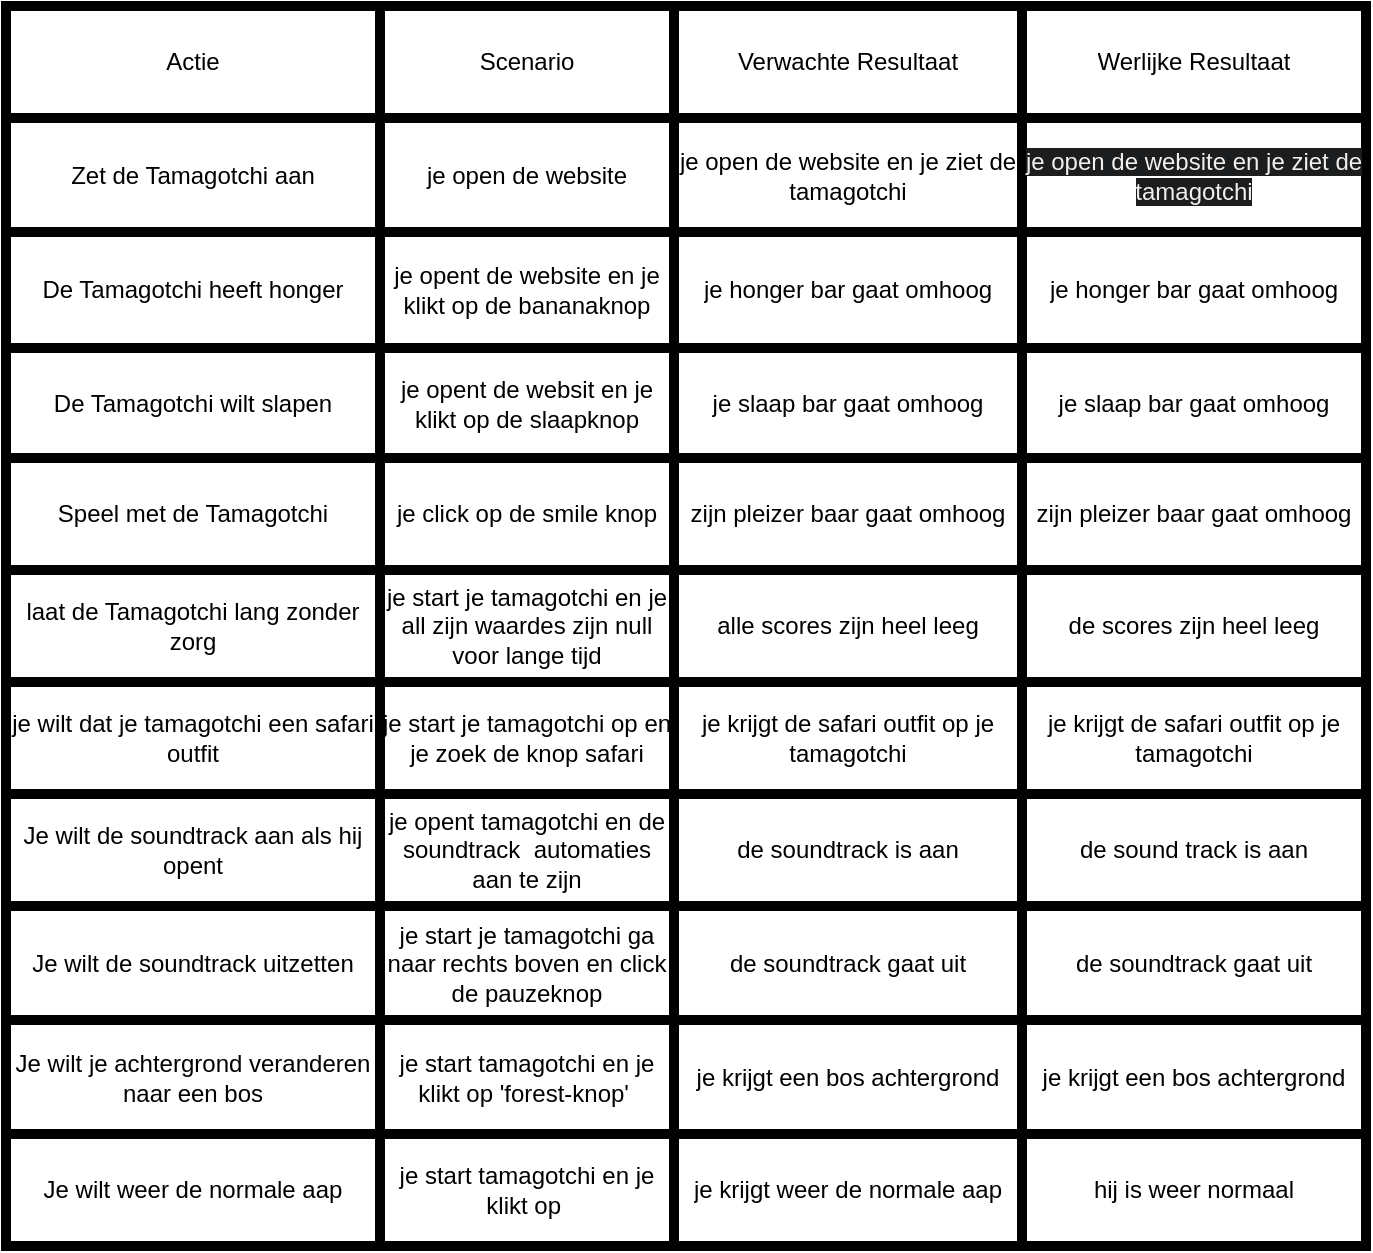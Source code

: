 <mxfile version="24.7.17">
  <diagram id="Pc6mxhUASxPlQeAQP9Y6" name="Pagina-1">
    <mxGraphModel dx="1050" dy="621" grid="1" gridSize="10" guides="1" tooltips="1" connect="1" arrows="1" fold="1" page="1" pageScale="1" pageWidth="827" pageHeight="1169" math="0" shadow="0">
      <root>
        <mxCell id="0" />
        <mxCell id="1" parent="0" />
        <mxCell id="7TSVFvl-DnoCVj5kWg1Y-1" value="" style="shape=table;startSize=0;container=1;collapsible=0;childLayout=tableLayout;strokeWidth=5;" vertex="1" parent="1">
          <mxGeometry x="100" y="110" width="680" height="620" as="geometry" />
        </mxCell>
        <mxCell id="7TSVFvl-DnoCVj5kWg1Y-52" value="" style="shape=tableRow;horizontal=0;startSize=0;swimlaneHead=0;swimlaneBody=0;strokeColor=inherit;top=0;left=0;bottom=0;right=0;collapsible=0;dropTarget=0;fillColor=none;points=[[0,0.5],[1,0.5]];portConstraint=eastwest;strokeWidth=5;" vertex="1" parent="7TSVFvl-DnoCVj5kWg1Y-1">
          <mxGeometry width="680" height="56" as="geometry" />
        </mxCell>
        <mxCell id="7TSVFvl-DnoCVj5kWg1Y-53" value="Actie" style="shape=partialRectangle;html=1;whiteSpace=wrap;connectable=0;strokeColor=inherit;overflow=hidden;fillColor=none;top=0;left=0;bottom=0;right=0;pointerEvents=1;strokeWidth=5;" vertex="1" parent="7TSVFvl-DnoCVj5kWg1Y-52">
          <mxGeometry width="187" height="56" as="geometry">
            <mxRectangle width="187" height="56" as="alternateBounds" />
          </mxGeometry>
        </mxCell>
        <mxCell id="7TSVFvl-DnoCVj5kWg1Y-54" value="Scenario" style="shape=partialRectangle;html=1;whiteSpace=wrap;connectable=0;strokeColor=inherit;overflow=hidden;fillColor=none;top=0;left=0;bottom=0;right=0;pointerEvents=1;strokeWidth=5;" vertex="1" parent="7TSVFvl-DnoCVj5kWg1Y-52">
          <mxGeometry x="187" width="147" height="56" as="geometry">
            <mxRectangle width="147" height="56" as="alternateBounds" />
          </mxGeometry>
        </mxCell>
        <mxCell id="7TSVFvl-DnoCVj5kWg1Y-55" value="Verwachte Resultaat" style="shape=partialRectangle;html=1;whiteSpace=wrap;connectable=0;strokeColor=inherit;overflow=hidden;fillColor=none;top=0;left=0;bottom=0;right=0;pointerEvents=1;strokeWidth=5;" vertex="1" parent="7TSVFvl-DnoCVj5kWg1Y-52">
          <mxGeometry x="334" width="174" height="56" as="geometry">
            <mxRectangle width="174" height="56" as="alternateBounds" />
          </mxGeometry>
        </mxCell>
        <mxCell id="7TSVFvl-DnoCVj5kWg1Y-56" value="Werlijke Resultaat" style="shape=partialRectangle;html=1;whiteSpace=wrap;connectable=0;strokeColor=inherit;overflow=hidden;fillColor=none;top=0;left=0;bottom=0;right=0;pointerEvents=1;strokeWidth=5;" vertex="1" parent="7TSVFvl-DnoCVj5kWg1Y-52">
          <mxGeometry x="508" width="172" height="56" as="geometry">
            <mxRectangle width="172" height="56" as="alternateBounds" />
          </mxGeometry>
        </mxCell>
        <mxCell id="7TSVFvl-DnoCVj5kWg1Y-2" value="" style="shape=tableRow;horizontal=0;startSize=0;swimlaneHead=0;swimlaneBody=0;strokeColor=inherit;top=0;left=0;bottom=0;right=0;collapsible=0;dropTarget=0;fillColor=none;points=[[0,0.5],[1,0.5]];portConstraint=eastwest;strokeWidth=5;" vertex="1" parent="7TSVFvl-DnoCVj5kWg1Y-1">
          <mxGeometry y="56" width="680" height="57" as="geometry" />
        </mxCell>
        <mxCell id="7TSVFvl-DnoCVj5kWg1Y-3" value="Zet de Tamagotchi aan" style="shape=partialRectangle;html=1;whiteSpace=wrap;connectable=0;strokeColor=inherit;overflow=hidden;fillColor=none;top=0;left=0;bottom=0;right=0;pointerEvents=1;strokeWidth=5;" vertex="1" parent="7TSVFvl-DnoCVj5kWg1Y-2">
          <mxGeometry width="187" height="57" as="geometry">
            <mxRectangle width="187" height="57" as="alternateBounds" />
          </mxGeometry>
        </mxCell>
        <mxCell id="7TSVFvl-DnoCVj5kWg1Y-4" value="je open de website" style="shape=partialRectangle;html=1;whiteSpace=wrap;connectable=0;strokeColor=inherit;overflow=hidden;fillColor=none;top=0;left=0;bottom=0;right=0;pointerEvents=1;strokeWidth=5;" vertex="1" parent="7TSVFvl-DnoCVj5kWg1Y-2">
          <mxGeometry x="187" width="147" height="57" as="geometry">
            <mxRectangle width="147" height="57" as="alternateBounds" />
          </mxGeometry>
        </mxCell>
        <mxCell id="7TSVFvl-DnoCVj5kWg1Y-5" value="je open de website en je ziet de tamagotchi" style="shape=partialRectangle;html=1;whiteSpace=wrap;connectable=0;strokeColor=inherit;overflow=hidden;fillColor=none;top=0;left=0;bottom=0;right=0;pointerEvents=1;strokeWidth=5;" vertex="1" parent="7TSVFvl-DnoCVj5kWg1Y-2">
          <mxGeometry x="334" width="174" height="57" as="geometry">
            <mxRectangle width="174" height="57" as="alternateBounds" />
          </mxGeometry>
        </mxCell>
        <mxCell id="7TSVFvl-DnoCVj5kWg1Y-6" value="&lt;span style=&quot;color: rgb(240, 240, 240); font-family: Helvetica; font-size: 12px; font-style: normal; font-variant-ligatures: normal; font-variant-caps: normal; font-weight: 400; letter-spacing: normal; orphans: 2; text-align: center; text-indent: 0px; text-transform: none; widows: 2; word-spacing: 0px; -webkit-text-stroke-width: 0px; white-space: normal; background-color: rgb(27, 29, 30); text-decoration-thickness: initial; text-decoration-style: initial; text-decoration-color: initial; display: inline !important; float: none;&quot;&gt;je open de website en je ziet de tamagotchi&lt;/span&gt;" style="shape=partialRectangle;html=1;whiteSpace=wrap;connectable=0;strokeColor=inherit;overflow=hidden;fillColor=none;top=0;left=0;bottom=0;right=0;pointerEvents=1;strokeWidth=5;" vertex="1" parent="7TSVFvl-DnoCVj5kWg1Y-2">
          <mxGeometry x="508" width="172" height="57" as="geometry">
            <mxRectangle width="172" height="57" as="alternateBounds" />
          </mxGeometry>
        </mxCell>
        <mxCell id="7TSVFvl-DnoCVj5kWg1Y-7" value="" style="shape=tableRow;horizontal=0;startSize=0;swimlaneHead=0;swimlaneBody=0;strokeColor=inherit;top=0;left=0;bottom=0;right=0;collapsible=0;dropTarget=0;fillColor=none;points=[[0,0.5],[1,0.5]];portConstraint=eastwest;strokeWidth=5;" vertex="1" parent="7TSVFvl-DnoCVj5kWg1Y-1">
          <mxGeometry y="113" width="680" height="58" as="geometry" />
        </mxCell>
        <mxCell id="7TSVFvl-DnoCVj5kWg1Y-8" value="De Tamagotchi heeft honger" style="shape=partialRectangle;html=1;whiteSpace=wrap;connectable=0;strokeColor=inherit;overflow=hidden;fillColor=none;top=0;left=0;bottom=0;right=0;pointerEvents=1;strokeWidth=5;" vertex="1" parent="7TSVFvl-DnoCVj5kWg1Y-7">
          <mxGeometry width="187" height="58" as="geometry">
            <mxRectangle width="187" height="58" as="alternateBounds" />
          </mxGeometry>
        </mxCell>
        <mxCell id="7TSVFvl-DnoCVj5kWg1Y-9" value="je opent de website en je klikt op de bananaknop" style="shape=partialRectangle;html=1;whiteSpace=wrap;connectable=0;strokeColor=inherit;overflow=hidden;fillColor=none;top=0;left=0;bottom=0;right=0;pointerEvents=1;strokeWidth=5;" vertex="1" parent="7TSVFvl-DnoCVj5kWg1Y-7">
          <mxGeometry x="187" width="147" height="58" as="geometry">
            <mxRectangle width="147" height="58" as="alternateBounds" />
          </mxGeometry>
        </mxCell>
        <mxCell id="7TSVFvl-DnoCVj5kWg1Y-10" value="je honger bar gaat omhoog" style="shape=partialRectangle;html=1;whiteSpace=wrap;connectable=0;strokeColor=inherit;overflow=hidden;fillColor=none;top=0;left=0;bottom=0;right=0;pointerEvents=1;strokeWidth=5;" vertex="1" parent="7TSVFvl-DnoCVj5kWg1Y-7">
          <mxGeometry x="334" width="174" height="58" as="geometry">
            <mxRectangle width="174" height="58" as="alternateBounds" />
          </mxGeometry>
        </mxCell>
        <mxCell id="7TSVFvl-DnoCVj5kWg1Y-11" value="je honger bar gaat omhoog" style="shape=partialRectangle;html=1;whiteSpace=wrap;connectable=0;strokeColor=inherit;overflow=hidden;fillColor=none;top=0;left=0;bottom=0;right=0;pointerEvents=1;strokeWidth=5;" vertex="1" parent="7TSVFvl-DnoCVj5kWg1Y-7">
          <mxGeometry x="508" width="172" height="58" as="geometry">
            <mxRectangle width="172" height="58" as="alternateBounds" />
          </mxGeometry>
        </mxCell>
        <mxCell id="7TSVFvl-DnoCVj5kWg1Y-12" value="" style="shape=tableRow;horizontal=0;startSize=0;swimlaneHead=0;swimlaneBody=0;strokeColor=inherit;top=0;left=0;bottom=0;right=0;collapsible=0;dropTarget=0;fillColor=none;points=[[0,0.5],[1,0.5]];portConstraint=eastwest;strokeWidth=5;" vertex="1" parent="7TSVFvl-DnoCVj5kWg1Y-1">
          <mxGeometry y="171" width="680" height="55" as="geometry" />
        </mxCell>
        <mxCell id="7TSVFvl-DnoCVj5kWg1Y-13" value="De Tamagotchi wilt slapen" style="shape=partialRectangle;html=1;whiteSpace=wrap;connectable=0;strokeColor=inherit;overflow=hidden;fillColor=none;top=0;left=0;bottom=0;right=0;pointerEvents=1;strokeWidth=5;" vertex="1" parent="7TSVFvl-DnoCVj5kWg1Y-12">
          <mxGeometry width="187" height="55" as="geometry">
            <mxRectangle width="187" height="55" as="alternateBounds" />
          </mxGeometry>
        </mxCell>
        <mxCell id="7TSVFvl-DnoCVj5kWg1Y-14" value="je opent de websit en je klikt op de slaapknop" style="shape=partialRectangle;html=1;whiteSpace=wrap;connectable=0;strokeColor=inherit;overflow=hidden;fillColor=none;top=0;left=0;bottom=0;right=0;pointerEvents=1;strokeWidth=5;" vertex="1" parent="7TSVFvl-DnoCVj5kWg1Y-12">
          <mxGeometry x="187" width="147" height="55" as="geometry">
            <mxRectangle width="147" height="55" as="alternateBounds" />
          </mxGeometry>
        </mxCell>
        <mxCell id="7TSVFvl-DnoCVj5kWg1Y-15" value="je slaap bar gaat omhoog" style="shape=partialRectangle;html=1;whiteSpace=wrap;connectable=0;strokeColor=inherit;overflow=hidden;fillColor=none;top=0;left=0;bottom=0;right=0;pointerEvents=1;strokeWidth=5;" vertex="1" parent="7TSVFvl-DnoCVj5kWg1Y-12">
          <mxGeometry x="334" width="174" height="55" as="geometry">
            <mxRectangle width="174" height="55" as="alternateBounds" />
          </mxGeometry>
        </mxCell>
        <mxCell id="7TSVFvl-DnoCVj5kWg1Y-16" value="je slaap bar gaat omhoog" style="shape=partialRectangle;html=1;whiteSpace=wrap;connectable=0;strokeColor=inherit;overflow=hidden;fillColor=none;top=0;left=0;bottom=0;right=0;pointerEvents=1;strokeWidth=5;" vertex="1" parent="7TSVFvl-DnoCVj5kWg1Y-12">
          <mxGeometry x="508" width="172" height="55" as="geometry">
            <mxRectangle width="172" height="55" as="alternateBounds" />
          </mxGeometry>
        </mxCell>
        <mxCell id="7TSVFvl-DnoCVj5kWg1Y-17" value="" style="shape=tableRow;horizontal=0;startSize=0;swimlaneHead=0;swimlaneBody=0;strokeColor=inherit;top=0;left=0;bottom=0;right=0;collapsible=0;dropTarget=0;fillColor=none;points=[[0,0.5],[1,0.5]];portConstraint=eastwest;strokeWidth=5;" vertex="1" parent="7TSVFvl-DnoCVj5kWg1Y-1">
          <mxGeometry y="226" width="680" height="56" as="geometry" />
        </mxCell>
        <mxCell id="7TSVFvl-DnoCVj5kWg1Y-18" value="Speel met de Tamagotchi" style="shape=partialRectangle;html=1;whiteSpace=wrap;connectable=0;strokeColor=inherit;overflow=hidden;fillColor=none;top=0;left=0;bottom=0;right=0;pointerEvents=1;strokeWidth=5;" vertex="1" parent="7TSVFvl-DnoCVj5kWg1Y-17">
          <mxGeometry width="187" height="56" as="geometry">
            <mxRectangle width="187" height="56" as="alternateBounds" />
          </mxGeometry>
        </mxCell>
        <mxCell id="7TSVFvl-DnoCVj5kWg1Y-19" value="je click op de smile knop" style="shape=partialRectangle;html=1;whiteSpace=wrap;connectable=0;strokeColor=inherit;overflow=hidden;fillColor=none;top=0;left=0;bottom=0;right=0;pointerEvents=1;strokeWidth=5;" vertex="1" parent="7TSVFvl-DnoCVj5kWg1Y-17">
          <mxGeometry x="187" width="147" height="56" as="geometry">
            <mxRectangle width="147" height="56" as="alternateBounds" />
          </mxGeometry>
        </mxCell>
        <mxCell id="7TSVFvl-DnoCVj5kWg1Y-20" value="zijn pleizer baar gaat omhoog" style="shape=partialRectangle;html=1;whiteSpace=wrap;connectable=0;strokeColor=inherit;overflow=hidden;fillColor=none;top=0;left=0;bottom=0;right=0;pointerEvents=1;strokeWidth=5;" vertex="1" parent="7TSVFvl-DnoCVj5kWg1Y-17">
          <mxGeometry x="334" width="174" height="56" as="geometry">
            <mxRectangle width="174" height="56" as="alternateBounds" />
          </mxGeometry>
        </mxCell>
        <mxCell id="7TSVFvl-DnoCVj5kWg1Y-21" value="zijn pleizer baar gaat omhoog" style="shape=partialRectangle;html=1;whiteSpace=wrap;connectable=0;strokeColor=inherit;overflow=hidden;fillColor=none;top=0;left=0;bottom=0;right=0;pointerEvents=1;strokeWidth=5;" vertex="1" parent="7TSVFvl-DnoCVj5kWg1Y-17">
          <mxGeometry x="508" width="172" height="56" as="geometry">
            <mxRectangle width="172" height="56" as="alternateBounds" />
          </mxGeometry>
        </mxCell>
        <mxCell id="7TSVFvl-DnoCVj5kWg1Y-22" value="" style="shape=tableRow;horizontal=0;startSize=0;swimlaneHead=0;swimlaneBody=0;strokeColor=inherit;top=0;left=0;bottom=0;right=0;collapsible=0;dropTarget=0;fillColor=none;points=[[0,0.5],[1,0.5]];portConstraint=eastwest;strokeWidth=5;" vertex="1" parent="7TSVFvl-DnoCVj5kWg1Y-1">
          <mxGeometry y="282" width="680" height="56" as="geometry" />
        </mxCell>
        <mxCell id="7TSVFvl-DnoCVj5kWg1Y-23" value="laat de Tamagotchi lang zonder zorg" style="shape=partialRectangle;html=1;whiteSpace=wrap;connectable=0;strokeColor=inherit;overflow=hidden;fillColor=none;top=0;left=0;bottom=0;right=0;pointerEvents=1;strokeWidth=5;" vertex="1" parent="7TSVFvl-DnoCVj5kWg1Y-22">
          <mxGeometry width="187" height="56" as="geometry">
            <mxRectangle width="187" height="56" as="alternateBounds" />
          </mxGeometry>
        </mxCell>
        <mxCell id="7TSVFvl-DnoCVj5kWg1Y-24" value="je start je tamagotchi en je all zijn waardes zijn null voor lange tijd" style="shape=partialRectangle;html=1;whiteSpace=wrap;connectable=0;strokeColor=inherit;overflow=hidden;fillColor=none;top=0;left=0;bottom=0;right=0;pointerEvents=1;strokeWidth=5;" vertex="1" parent="7TSVFvl-DnoCVj5kWg1Y-22">
          <mxGeometry x="187" width="147" height="56" as="geometry">
            <mxRectangle width="147" height="56" as="alternateBounds" />
          </mxGeometry>
        </mxCell>
        <mxCell id="7TSVFvl-DnoCVj5kWg1Y-25" value="alle scores zijn heel leeg" style="shape=partialRectangle;html=1;whiteSpace=wrap;connectable=0;strokeColor=inherit;overflow=hidden;fillColor=none;top=0;left=0;bottom=0;right=0;pointerEvents=1;strokeWidth=5;" vertex="1" parent="7TSVFvl-DnoCVj5kWg1Y-22">
          <mxGeometry x="334" width="174" height="56" as="geometry">
            <mxRectangle width="174" height="56" as="alternateBounds" />
          </mxGeometry>
        </mxCell>
        <mxCell id="7TSVFvl-DnoCVj5kWg1Y-26" value="de scores zijn heel leeg" style="shape=partialRectangle;html=1;whiteSpace=wrap;connectable=0;strokeColor=inherit;overflow=hidden;fillColor=none;top=0;left=0;bottom=0;right=0;pointerEvents=1;strokeWidth=5;" vertex="1" parent="7TSVFvl-DnoCVj5kWg1Y-22">
          <mxGeometry x="508" width="172" height="56" as="geometry">
            <mxRectangle width="172" height="56" as="alternateBounds" />
          </mxGeometry>
        </mxCell>
        <mxCell id="7TSVFvl-DnoCVj5kWg1Y-27" value="" style="shape=tableRow;horizontal=0;startSize=0;swimlaneHead=0;swimlaneBody=0;strokeColor=inherit;top=0;left=0;bottom=0;right=0;collapsible=0;dropTarget=0;fillColor=none;points=[[0,0.5],[1,0.5]];portConstraint=eastwest;strokeWidth=5;" vertex="1" parent="7TSVFvl-DnoCVj5kWg1Y-1">
          <mxGeometry y="338" width="680" height="56" as="geometry" />
        </mxCell>
        <mxCell id="7TSVFvl-DnoCVj5kWg1Y-28" value="je wilt dat je tamagotchi een safari outfit" style="shape=partialRectangle;html=1;whiteSpace=wrap;connectable=0;strokeColor=inherit;overflow=hidden;fillColor=none;top=0;left=0;bottom=0;right=0;pointerEvents=1;strokeWidth=5;" vertex="1" parent="7TSVFvl-DnoCVj5kWg1Y-27">
          <mxGeometry width="187" height="56" as="geometry">
            <mxRectangle width="187" height="56" as="alternateBounds" />
          </mxGeometry>
        </mxCell>
        <mxCell id="7TSVFvl-DnoCVj5kWg1Y-29" value="je start je tamagotchi op en je zoek de knop safari" style="shape=partialRectangle;html=1;whiteSpace=wrap;connectable=0;strokeColor=inherit;overflow=hidden;fillColor=none;top=0;left=0;bottom=0;right=0;pointerEvents=1;strokeWidth=5;" vertex="1" parent="7TSVFvl-DnoCVj5kWg1Y-27">
          <mxGeometry x="187" width="147" height="56" as="geometry">
            <mxRectangle width="147" height="56" as="alternateBounds" />
          </mxGeometry>
        </mxCell>
        <mxCell id="7TSVFvl-DnoCVj5kWg1Y-30" value="je krijgt de safari outfit op je tamagotchi" style="shape=partialRectangle;html=1;whiteSpace=wrap;connectable=0;strokeColor=inherit;overflow=hidden;fillColor=none;top=0;left=0;bottom=0;right=0;pointerEvents=1;strokeWidth=5;" vertex="1" parent="7TSVFvl-DnoCVj5kWg1Y-27">
          <mxGeometry x="334" width="174" height="56" as="geometry">
            <mxRectangle width="174" height="56" as="alternateBounds" />
          </mxGeometry>
        </mxCell>
        <mxCell id="7TSVFvl-DnoCVj5kWg1Y-31" value="je krijgt de safari outfit op je tamagotchi" style="shape=partialRectangle;html=1;whiteSpace=wrap;connectable=0;strokeColor=inherit;overflow=hidden;fillColor=none;top=0;left=0;bottom=0;right=0;pointerEvents=1;strokeWidth=5;" vertex="1" parent="7TSVFvl-DnoCVj5kWg1Y-27">
          <mxGeometry x="508" width="172" height="56" as="geometry">
            <mxRectangle width="172" height="56" as="alternateBounds" />
          </mxGeometry>
        </mxCell>
        <mxCell id="7TSVFvl-DnoCVj5kWg1Y-32" value="" style="shape=tableRow;horizontal=0;startSize=0;swimlaneHead=0;swimlaneBody=0;strokeColor=inherit;top=0;left=0;bottom=0;right=0;collapsible=0;dropTarget=0;fillColor=none;points=[[0,0.5],[1,0.5]];portConstraint=eastwest;strokeWidth=5;" vertex="1" parent="7TSVFvl-DnoCVj5kWg1Y-1">
          <mxGeometry y="394" width="680" height="56" as="geometry" />
        </mxCell>
        <mxCell id="7TSVFvl-DnoCVj5kWg1Y-33" value="Je wilt de soundtrack aan als hij opent" style="shape=partialRectangle;html=1;whiteSpace=wrap;connectable=0;strokeColor=inherit;overflow=hidden;fillColor=none;top=0;left=0;bottom=0;right=0;pointerEvents=1;strokeWidth=5;" vertex="1" parent="7TSVFvl-DnoCVj5kWg1Y-32">
          <mxGeometry width="187" height="56" as="geometry">
            <mxRectangle width="187" height="56" as="alternateBounds" />
          </mxGeometry>
        </mxCell>
        <mxCell id="7TSVFvl-DnoCVj5kWg1Y-34" value="je opent tamagotchi en de soundtrack&amp;nbsp; automaties aan te zijn" style="shape=partialRectangle;html=1;whiteSpace=wrap;connectable=0;strokeColor=inherit;overflow=hidden;fillColor=none;top=0;left=0;bottom=0;right=0;pointerEvents=1;strokeWidth=5;" vertex="1" parent="7TSVFvl-DnoCVj5kWg1Y-32">
          <mxGeometry x="187" width="147" height="56" as="geometry">
            <mxRectangle width="147" height="56" as="alternateBounds" />
          </mxGeometry>
        </mxCell>
        <mxCell id="7TSVFvl-DnoCVj5kWg1Y-35" value="de soundtrack is aan" style="shape=partialRectangle;html=1;whiteSpace=wrap;connectable=0;strokeColor=inherit;overflow=hidden;fillColor=none;top=0;left=0;bottom=0;right=0;pointerEvents=1;strokeWidth=5;" vertex="1" parent="7TSVFvl-DnoCVj5kWg1Y-32">
          <mxGeometry x="334" width="174" height="56" as="geometry">
            <mxRectangle width="174" height="56" as="alternateBounds" />
          </mxGeometry>
        </mxCell>
        <mxCell id="7TSVFvl-DnoCVj5kWg1Y-36" value="de sound track is aan" style="shape=partialRectangle;html=1;whiteSpace=wrap;connectable=0;strokeColor=inherit;overflow=hidden;fillColor=none;top=0;left=0;bottom=0;right=0;pointerEvents=1;strokeWidth=5;" vertex="1" parent="7TSVFvl-DnoCVj5kWg1Y-32">
          <mxGeometry x="508" width="172" height="56" as="geometry">
            <mxRectangle width="172" height="56" as="alternateBounds" />
          </mxGeometry>
        </mxCell>
        <mxCell id="7TSVFvl-DnoCVj5kWg1Y-37" value="" style="shape=tableRow;horizontal=0;startSize=0;swimlaneHead=0;swimlaneBody=0;strokeColor=inherit;top=0;left=0;bottom=0;right=0;collapsible=0;dropTarget=0;fillColor=none;points=[[0,0.5],[1,0.5]];portConstraint=eastwest;strokeWidth=5;" vertex="1" parent="7TSVFvl-DnoCVj5kWg1Y-1">
          <mxGeometry y="450" width="680" height="57" as="geometry" />
        </mxCell>
        <mxCell id="7TSVFvl-DnoCVj5kWg1Y-38" value="Je wilt de soundtrack uitzetten" style="shape=partialRectangle;html=1;whiteSpace=wrap;connectable=0;strokeColor=inherit;overflow=hidden;fillColor=none;top=0;left=0;bottom=0;right=0;pointerEvents=1;strokeWidth=5;" vertex="1" parent="7TSVFvl-DnoCVj5kWg1Y-37">
          <mxGeometry width="187" height="57" as="geometry">
            <mxRectangle width="187" height="57" as="alternateBounds" />
          </mxGeometry>
        </mxCell>
        <mxCell id="7TSVFvl-DnoCVj5kWg1Y-39" value="je start je tamagotchi ga naar rechts boven en click de pauzeknop" style="shape=partialRectangle;html=1;whiteSpace=wrap;connectable=0;strokeColor=inherit;overflow=hidden;fillColor=none;top=0;left=0;bottom=0;right=0;pointerEvents=1;strokeWidth=5;" vertex="1" parent="7TSVFvl-DnoCVj5kWg1Y-37">
          <mxGeometry x="187" width="147" height="57" as="geometry">
            <mxRectangle width="147" height="57" as="alternateBounds" />
          </mxGeometry>
        </mxCell>
        <mxCell id="7TSVFvl-DnoCVj5kWg1Y-40" value="de soundtrack gaat uit" style="shape=partialRectangle;html=1;whiteSpace=wrap;connectable=0;strokeColor=inherit;overflow=hidden;fillColor=none;top=0;left=0;bottom=0;right=0;pointerEvents=1;strokeWidth=5;" vertex="1" parent="7TSVFvl-DnoCVj5kWg1Y-37">
          <mxGeometry x="334" width="174" height="57" as="geometry">
            <mxRectangle width="174" height="57" as="alternateBounds" />
          </mxGeometry>
        </mxCell>
        <mxCell id="7TSVFvl-DnoCVj5kWg1Y-41" value="de soundtrack gaat uit" style="shape=partialRectangle;html=1;whiteSpace=wrap;connectable=0;strokeColor=inherit;overflow=hidden;fillColor=none;top=0;left=0;bottom=0;right=0;pointerEvents=1;strokeWidth=5;" vertex="1" parent="7TSVFvl-DnoCVj5kWg1Y-37">
          <mxGeometry x="508" width="172" height="57" as="geometry">
            <mxRectangle width="172" height="57" as="alternateBounds" />
          </mxGeometry>
        </mxCell>
        <mxCell id="7TSVFvl-DnoCVj5kWg1Y-42" value="" style="shape=tableRow;horizontal=0;startSize=0;swimlaneHead=0;swimlaneBody=0;strokeColor=inherit;top=0;left=0;bottom=0;right=0;collapsible=0;dropTarget=0;fillColor=none;points=[[0,0.5],[1,0.5]];portConstraint=eastwest;strokeWidth=5;" vertex="1" parent="7TSVFvl-DnoCVj5kWg1Y-1">
          <mxGeometry y="507" width="680" height="57" as="geometry" />
        </mxCell>
        <mxCell id="7TSVFvl-DnoCVj5kWg1Y-43" value="Je wilt je achtergrond veranderen naar een bos" style="shape=partialRectangle;html=1;whiteSpace=wrap;connectable=0;strokeColor=inherit;overflow=hidden;fillColor=none;top=0;left=0;bottom=0;right=0;pointerEvents=1;strokeWidth=5;" vertex="1" parent="7TSVFvl-DnoCVj5kWg1Y-42">
          <mxGeometry width="187" height="57" as="geometry">
            <mxRectangle width="187" height="57" as="alternateBounds" />
          </mxGeometry>
        </mxCell>
        <mxCell id="7TSVFvl-DnoCVj5kWg1Y-44" value="je start tamagotchi en je klikt op &#39;forest-knop&#39;&amp;nbsp;" style="shape=partialRectangle;html=1;whiteSpace=wrap;connectable=0;strokeColor=inherit;overflow=hidden;fillColor=none;top=0;left=0;bottom=0;right=0;pointerEvents=1;strokeWidth=5;" vertex="1" parent="7TSVFvl-DnoCVj5kWg1Y-42">
          <mxGeometry x="187" width="147" height="57" as="geometry">
            <mxRectangle width="147" height="57" as="alternateBounds" />
          </mxGeometry>
        </mxCell>
        <mxCell id="7TSVFvl-DnoCVj5kWg1Y-45" value="je krijgt een bos achtergrond" style="shape=partialRectangle;html=1;whiteSpace=wrap;connectable=0;strokeColor=inherit;overflow=hidden;fillColor=none;top=0;left=0;bottom=0;right=0;pointerEvents=1;strokeWidth=5;" vertex="1" parent="7TSVFvl-DnoCVj5kWg1Y-42">
          <mxGeometry x="334" width="174" height="57" as="geometry">
            <mxRectangle width="174" height="57" as="alternateBounds" />
          </mxGeometry>
        </mxCell>
        <mxCell id="7TSVFvl-DnoCVj5kWg1Y-46" value="je krijgt een bos achtergrond" style="shape=partialRectangle;html=1;whiteSpace=wrap;connectable=0;strokeColor=inherit;overflow=hidden;fillColor=none;top=0;left=0;bottom=0;right=0;pointerEvents=1;strokeWidth=5;" vertex="1" parent="7TSVFvl-DnoCVj5kWg1Y-42">
          <mxGeometry x="508" width="172" height="57" as="geometry">
            <mxRectangle width="172" height="57" as="alternateBounds" />
          </mxGeometry>
        </mxCell>
        <mxCell id="7TSVFvl-DnoCVj5kWg1Y-47" value="" style="shape=tableRow;horizontal=0;startSize=0;swimlaneHead=0;swimlaneBody=0;strokeColor=inherit;top=0;left=0;bottom=0;right=0;collapsible=0;dropTarget=0;fillColor=none;points=[[0,0.5],[1,0.5]];portConstraint=eastwest;strokeWidth=5;" vertex="1" parent="7TSVFvl-DnoCVj5kWg1Y-1">
          <mxGeometry y="564" width="680" height="56" as="geometry" />
        </mxCell>
        <mxCell id="7TSVFvl-DnoCVj5kWg1Y-48" value="Je wilt weer de normale aap" style="shape=partialRectangle;html=1;whiteSpace=wrap;connectable=0;strokeColor=inherit;overflow=hidden;fillColor=none;top=0;left=0;bottom=0;right=0;pointerEvents=1;strokeWidth=5;" vertex="1" parent="7TSVFvl-DnoCVj5kWg1Y-47">
          <mxGeometry width="187" height="56" as="geometry">
            <mxRectangle width="187" height="56" as="alternateBounds" />
          </mxGeometry>
        </mxCell>
        <mxCell id="7TSVFvl-DnoCVj5kWg1Y-49" value="je start tamagotchi en je klikt op&amp;nbsp;" style="shape=partialRectangle;html=1;whiteSpace=wrap;connectable=0;strokeColor=inherit;overflow=hidden;fillColor=none;top=0;left=0;bottom=0;right=0;pointerEvents=1;strokeWidth=5;" vertex="1" parent="7TSVFvl-DnoCVj5kWg1Y-47">
          <mxGeometry x="187" width="147" height="56" as="geometry">
            <mxRectangle width="147" height="56" as="alternateBounds" />
          </mxGeometry>
        </mxCell>
        <mxCell id="7TSVFvl-DnoCVj5kWg1Y-50" value="je krijgt weer de normale aap" style="shape=partialRectangle;html=1;whiteSpace=wrap;connectable=0;strokeColor=inherit;overflow=hidden;fillColor=none;top=0;left=0;bottom=0;right=0;pointerEvents=1;strokeWidth=5;" vertex="1" parent="7TSVFvl-DnoCVj5kWg1Y-47">
          <mxGeometry x="334" width="174" height="56" as="geometry">
            <mxRectangle width="174" height="56" as="alternateBounds" />
          </mxGeometry>
        </mxCell>
        <mxCell id="7TSVFvl-DnoCVj5kWg1Y-51" value="hij is weer normaal" style="shape=partialRectangle;html=1;whiteSpace=wrap;connectable=0;strokeColor=inherit;overflow=hidden;fillColor=none;top=0;left=0;bottom=0;right=0;pointerEvents=1;strokeWidth=5;" vertex="1" parent="7TSVFvl-DnoCVj5kWg1Y-47">
          <mxGeometry x="508" width="172" height="56" as="geometry">
            <mxRectangle width="172" height="56" as="alternateBounds" />
          </mxGeometry>
        </mxCell>
      </root>
    </mxGraphModel>
  </diagram>
</mxfile>
